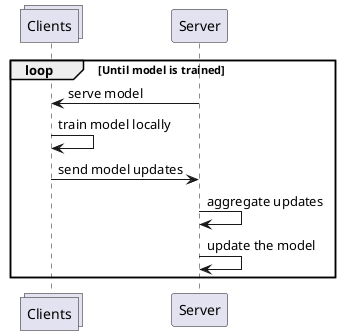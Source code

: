 @startuml
collections Clients
participant Server

loop Until model is trained
    Server -> Clients : serve model
    Clients -> Clients : train model locally
    Clients -> Server : send model updates
    Server -> Server : aggregate updates
    Server -> Server : update the model
end


@enduml
